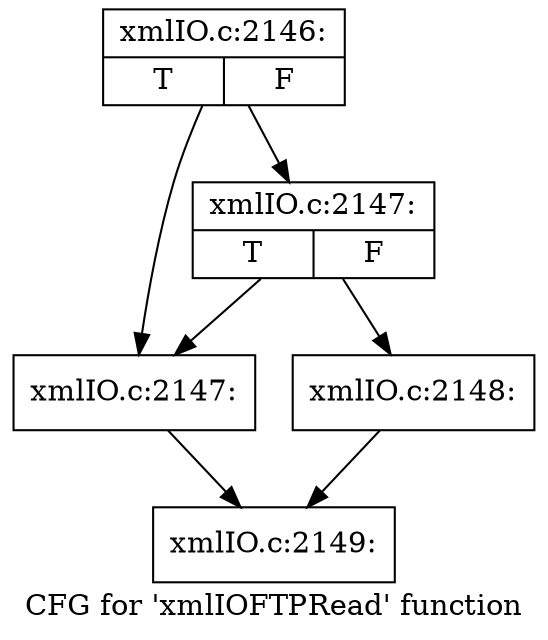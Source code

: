 digraph "CFG for 'xmlIOFTPRead' function" {
	label="CFG for 'xmlIOFTPRead' function";

	Node0x55ed3471b2b0 [shape=record,label="{xmlIO.c:2146:|{<s0>T|<s1>F}}"];
	Node0x55ed3471b2b0 -> Node0x55ed34725190;
	Node0x55ed3471b2b0 -> Node0x55ed34725230;
	Node0x55ed34725230 [shape=record,label="{xmlIO.c:2147:|{<s0>T|<s1>F}}"];
	Node0x55ed34725230 -> Node0x55ed34725190;
	Node0x55ed34725230 -> Node0x55ed347251e0;
	Node0x55ed34725190 [shape=record,label="{xmlIO.c:2147:}"];
	Node0x55ed34725190 -> Node0x55ed34723ae0;
	Node0x55ed347251e0 [shape=record,label="{xmlIO.c:2148:}"];
	Node0x55ed347251e0 -> Node0x55ed34723ae0;
	Node0x55ed34723ae0 [shape=record,label="{xmlIO.c:2149:}"];
}
